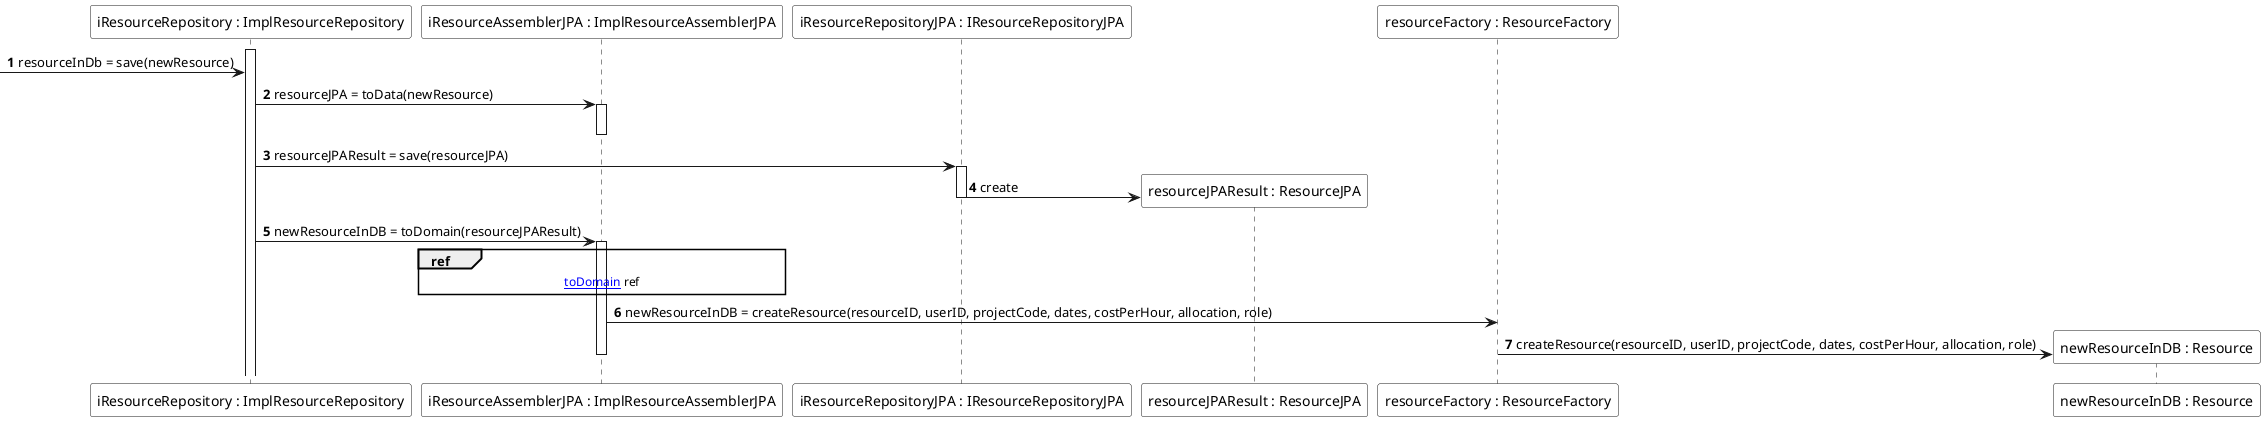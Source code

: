 @startuml
autonumber

participant "iResourceRepository : ImplResourceRepository" #FFFFFF
activate "iResourceRepository : ImplResourceRepository"
-> "iResourceRepository : ImplResourceRepository" : resourceInDb = save(newResource)

participant "iResourceAssemblerJPA : ImplResourceAssemblerJPA" #FFFFFF
"iResourceRepository : ImplResourceRepository" -> "iResourceAssemblerJPA : ImplResourceAssemblerJPA" ++ : resourceJPA = toData(newResource)
deactivate
participant "iResourceRepositoryJPA : IResourceRepositoryJPA"  #FFFFFF
"iResourceRepository : ImplResourceRepository" -> "iResourceRepositoryJPA : IResourceRepositoryJPA" ++: resourceJPAResult = save(resourceJPA)
create participant "resourceJPAResult : ResourceJPA" #FFFFFF
"iResourceRepositoryJPA : IResourceRepositoryJPA" -> "resourceJPAResult : ResourceJPA" : create

deactivate
"iResourceRepository : ImplResourceRepository" -> "iResourceAssemblerJPA : ImplResourceAssemblerJPA" ++: newResourceInDB = toDomain(resourceJPAResult)

ref over   "iResourceAssemblerJPA : ImplResourceAssemblerJPA"
                                                            [[SD007_toDomain.puml toDomain]] ref
                                                        end
participant "resourceFactory : ResourceFactory" #FFFFFF
"iResourceAssemblerJPA : ImplResourceAssemblerJPA" -> "resourceFactory : ResourceFactory" : newResourceInDB = createResource(resourceID, userID, projectCode, dates, costPerHour, allocation, role)

create participant "newResourceInDB : Resource" #FFFFFF
"resourceFactory : ResourceFactory" -> "newResourceInDB : Resource" : createResource(resourceID, userID, projectCode, dates, costPerHour, allocation, role)


deactivate



@enduml